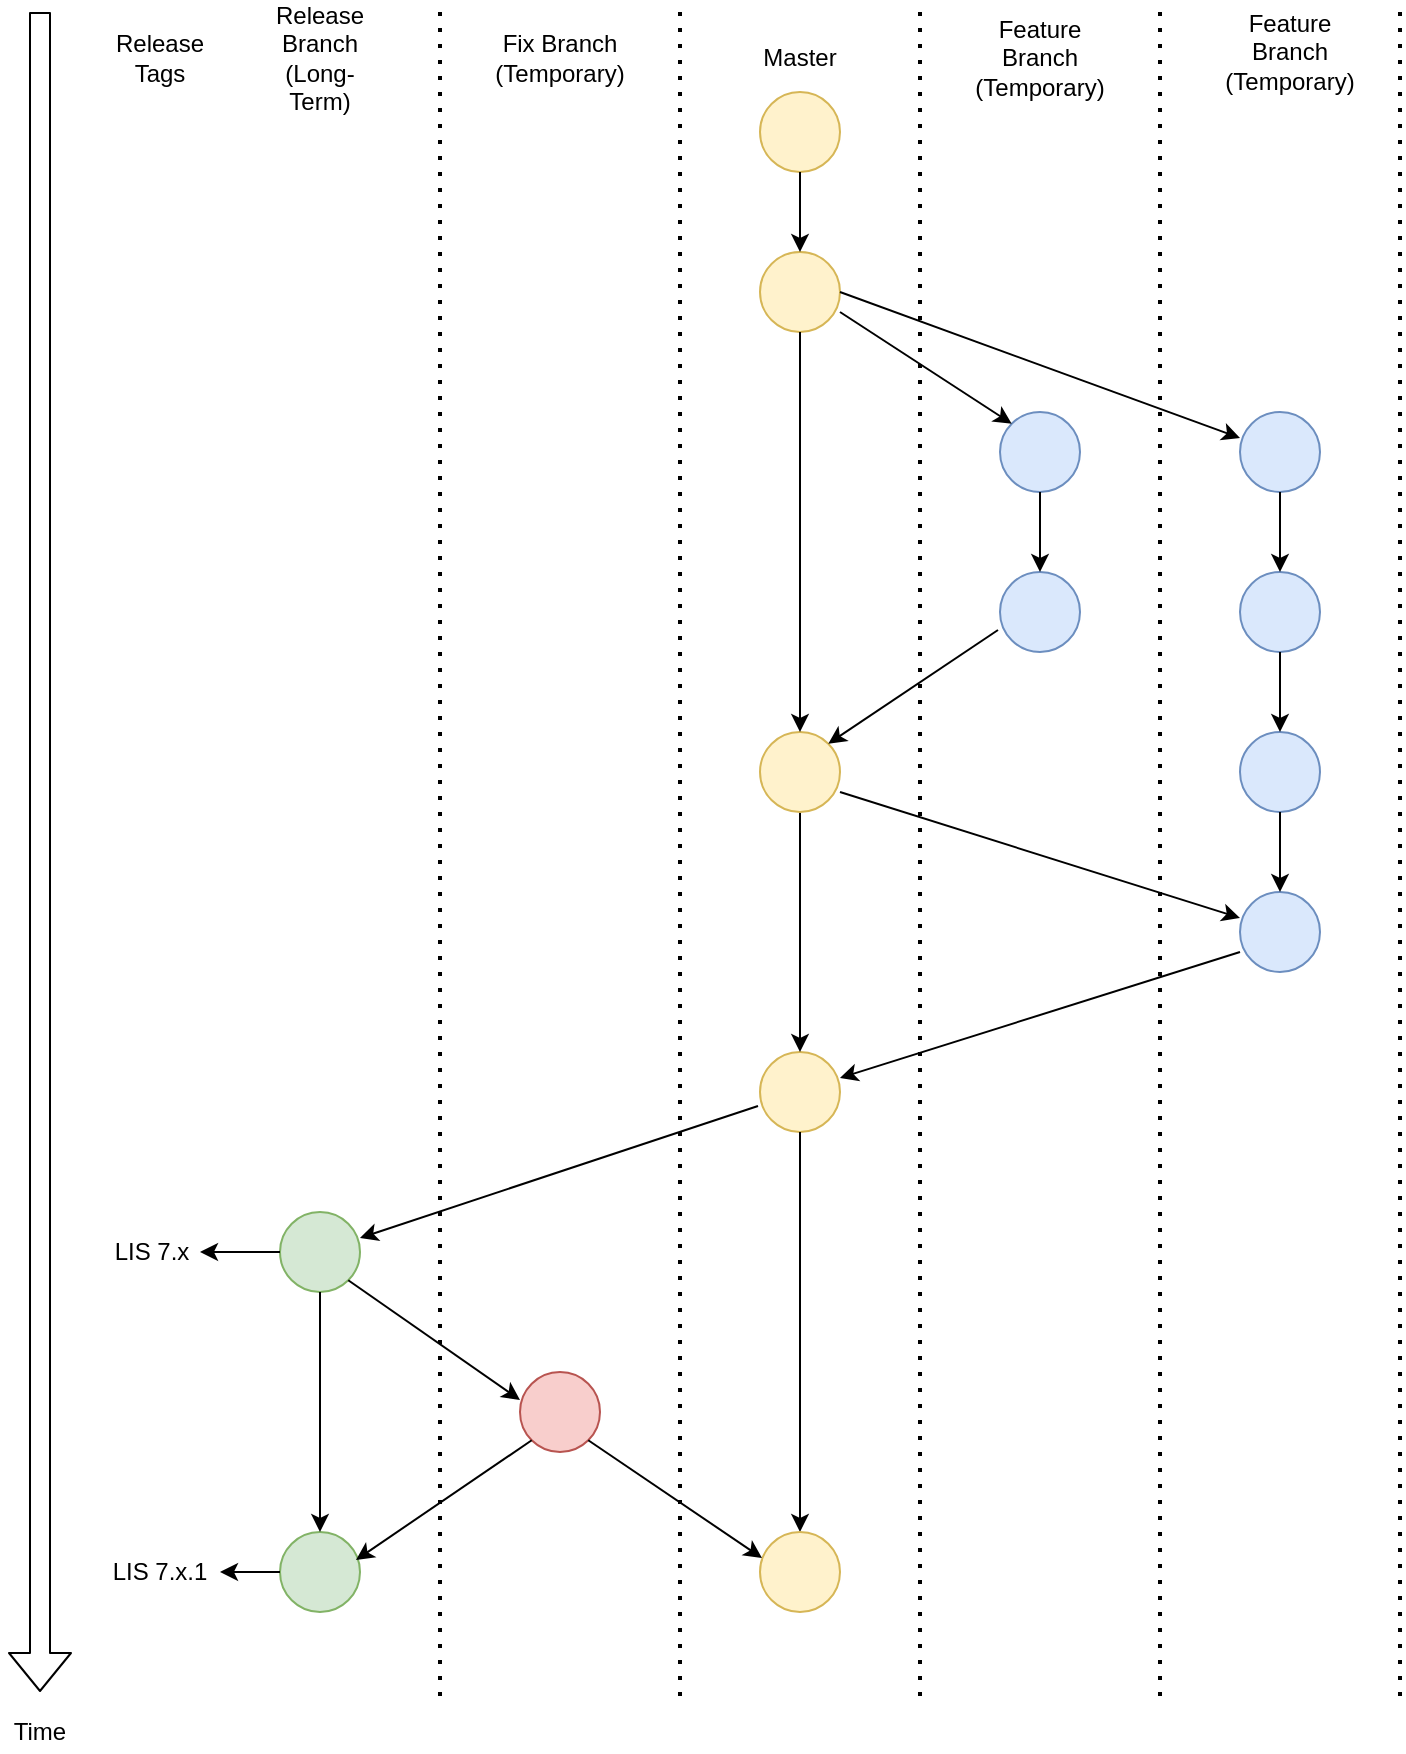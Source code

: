 <mxfile version="14.9.3" type="device"><diagram id="zTFEWpy3qW7CQAIHSeds" name="Page-1"><mxGraphModel dx="974" dy="496" grid="1" gridSize="10" guides="1" tooltips="1" connect="1" arrows="1" fold="1" page="1" pageScale="1" pageWidth="850" pageHeight="1100" math="0" shadow="0"><root><mxCell id="0"/><mxCell id="1" parent="0"/><mxCell id="1DyeuNXRVK-pLFqoDSZ0-1" value="" style="ellipse;whiteSpace=wrap;html=1;aspect=fixed;fillColor=#fff2cc;strokeColor=#d6b656;" parent="1" vertex="1"><mxGeometry x="480" y="80" width="40" height="40" as="geometry"/></mxCell><mxCell id="1DyeuNXRVK-pLFqoDSZ0-2" value="" style="ellipse;whiteSpace=wrap;html=1;aspect=fixed;fillColor=#fff2cc;strokeColor=#d6b656;" parent="1" vertex="1"><mxGeometry x="480" y="160" width="40" height="40" as="geometry"/></mxCell><mxCell id="1DyeuNXRVK-pLFqoDSZ0-5" value="" style="ellipse;whiteSpace=wrap;html=1;aspect=fixed;fillColor=#fff2cc;strokeColor=#d6b656;" parent="1" vertex="1"><mxGeometry x="480" y="560" width="40" height="40" as="geometry"/></mxCell><mxCell id="1DyeuNXRVK-pLFqoDSZ0-6" value="" style="ellipse;whiteSpace=wrap;html=1;aspect=fixed;fillColor=#dae8fc;strokeColor=#6c8ebf;" parent="1" vertex="1"><mxGeometry x="600" y="240" width="40" height="40" as="geometry"/></mxCell><mxCell id="1DyeuNXRVK-pLFqoDSZ0-8" value="" style="ellipse;whiteSpace=wrap;html=1;aspect=fixed;fillColor=#dae8fc;strokeColor=#6c8ebf;" parent="1" vertex="1"><mxGeometry x="600" y="320" width="40" height="40" as="geometry"/></mxCell><mxCell id="1DyeuNXRVK-pLFqoDSZ0-23" value="" style="ellipse;whiteSpace=wrap;html=1;aspect=fixed;fillColor=#d5e8d4;strokeColor=#82b366;" parent="1" vertex="1"><mxGeometry x="240" y="640" width="40" height="40" as="geometry"/></mxCell><mxCell id="1DyeuNXRVK-pLFqoDSZ0-26" value="" style="ellipse;whiteSpace=wrap;html=1;aspect=fixed;fillColor=#d5e8d4;strokeColor=#82b366;" parent="1" vertex="1"><mxGeometry x="240" y="800" width="40" height="40" as="geometry"/></mxCell><mxCell id="1DyeuNXRVK-pLFqoDSZ0-30" value="" style="endArrow=classic;html=1;exitX=0.5;exitY=1;exitDx=0;exitDy=0;entryX=0.5;entryY=0;entryDx=0;entryDy=0;" parent="1" source="1DyeuNXRVK-pLFqoDSZ0-1" target="1DyeuNXRVK-pLFqoDSZ0-2" edge="1"><mxGeometry width="50" height="50" relative="1" as="geometry"><mxPoint x="550" y="153" as="sourcePoint"/><mxPoint x="600" y="103" as="targetPoint"/></mxGeometry></mxCell><mxCell id="1DyeuNXRVK-pLFqoDSZ0-31" value="" style="endArrow=classic;html=1;entryX=0;entryY=0;entryDx=0;entryDy=0;" parent="1" target="1DyeuNXRVK-pLFqoDSZ0-6" edge="1"><mxGeometry width="50" height="50" relative="1" as="geometry"><mxPoint x="520" y="190" as="sourcePoint"/><mxPoint x="590" y="143" as="targetPoint"/></mxGeometry></mxCell><mxCell id="1DyeuNXRVK-pLFqoDSZ0-34" value="" style="endArrow=classic;html=1;exitX=0.5;exitY=1;exitDx=0;exitDy=0;entryX=0.5;entryY=0;entryDx=0;entryDy=0;" parent="1" source="1DyeuNXRVK-pLFqoDSZ0-6" target="1DyeuNXRVK-pLFqoDSZ0-8" edge="1"><mxGeometry width="50" height="50" relative="1" as="geometry"><mxPoint x="320" y="263" as="sourcePoint"/><mxPoint x="370" y="213" as="targetPoint"/></mxGeometry></mxCell><mxCell id="1DyeuNXRVK-pLFqoDSZ0-41" value="" style="endArrow=classic;html=1;exitX=-0.025;exitY=0.675;exitDx=0;exitDy=0;entryX=1;entryY=0.325;entryDx=0;entryDy=0;entryPerimeter=0;exitPerimeter=0;" parent="1" source="1DyeuNXRVK-pLFqoDSZ0-5" target="1DyeuNXRVK-pLFqoDSZ0-23" edge="1"><mxGeometry width="50" height="50" relative="1" as="geometry"><mxPoint x="480" y="663" as="sourcePoint"/><mxPoint x="360" y="673" as="targetPoint"/></mxGeometry></mxCell><mxCell id="1DyeuNXRVK-pLFqoDSZ0-47" value="" style="endArrow=classic;html=1;exitX=0.5;exitY=1;exitDx=0;exitDy=0;entryX=0.5;entryY=0;entryDx=0;entryDy=0;" parent="1" source="1DyeuNXRVK-pLFqoDSZ0-23" target="1DyeuNXRVK-pLFqoDSZ0-26" edge="1"><mxGeometry width="50" height="50" relative="1" as="geometry"><mxPoint x="260" y="923" as="sourcePoint"/><mxPoint x="370" y="903" as="targetPoint"/></mxGeometry></mxCell><mxCell id="1DyeuNXRVK-pLFqoDSZ0-50" value="" style="endArrow=classic;html=1;exitX=0.5;exitY=1;exitDx=0;exitDy=0;entryX=0.5;entryY=0;entryDx=0;entryDy=0;" parent="1" source="1DyeuNXRVK-pLFqoDSZ0-5" target="1DyeuNXRVK-pLFqoDSZ0-54" edge="1"><mxGeometry width="50" height="50" relative="1" as="geometry"><mxPoint x="500" y="683" as="sourcePoint"/><mxPoint x="500" y="963" as="targetPoint"/></mxGeometry></mxCell><mxCell id="1DyeuNXRVK-pLFqoDSZ0-51" value="" style="ellipse;whiteSpace=wrap;html=1;aspect=fixed;fillColor=#f8cecc;strokeColor=#b85450;" parent="1" vertex="1"><mxGeometry x="360" y="720" width="40" height="40" as="geometry"/></mxCell><mxCell id="1DyeuNXRVK-pLFqoDSZ0-52" value="" style="endArrow=classic;html=1;exitX=1;exitY=1;exitDx=0;exitDy=0;entryX=0;entryY=0.35;entryDx=0;entryDy=0;entryPerimeter=0;" parent="1" source="1DyeuNXRVK-pLFqoDSZ0-23" target="1DyeuNXRVK-pLFqoDSZ0-51" edge="1"><mxGeometry width="50" height="50" relative="1" as="geometry"><mxPoint x="274.142" y="917.142" as="sourcePoint"/><mxPoint x="356" y="732" as="targetPoint"/></mxGeometry></mxCell><mxCell id="1DyeuNXRVK-pLFqoDSZ0-54" value="" style="ellipse;whiteSpace=wrap;html=1;aspect=fixed;fillColor=#fff2cc;strokeColor=#d6b656;" parent="1" vertex="1"><mxGeometry x="480" y="800" width="40" height="40" as="geometry"/></mxCell><mxCell id="1DyeuNXRVK-pLFqoDSZ0-55" value="" style="endArrow=classic;html=1;exitX=1;exitY=1;exitDx=0;exitDy=0;entryX=0.025;entryY=0.325;entryDx=0;entryDy=0;entryPerimeter=0;" parent="1" source="1DyeuNXRVK-pLFqoDSZ0-51" target="1DyeuNXRVK-pLFqoDSZ0-54" edge="1"><mxGeometry width="50" height="50" relative="1" as="geometry"><mxPoint x="320" y="983" as="sourcePoint"/><mxPoint x="490" y="813" as="targetPoint"/></mxGeometry></mxCell><mxCell id="1DyeuNXRVK-pLFqoDSZ0-58" value="Master" style="text;html=1;strokeColor=none;fillColor=none;align=center;verticalAlign=middle;whiteSpace=wrap;rounded=0;" parent="1" vertex="1"><mxGeometry x="480" y="53" width="40" height="20" as="geometry"/></mxCell><mxCell id="1DyeuNXRVK-pLFqoDSZ0-59" value="Feature Branch&lt;br&gt;(Temporary)" style="text;html=1;strokeColor=none;fillColor=none;align=center;verticalAlign=middle;whiteSpace=wrap;rounded=0;" parent="1" vertex="1"><mxGeometry x="595" y="53" width="50" height="20" as="geometry"/></mxCell><mxCell id="1DyeuNXRVK-pLFqoDSZ0-60" value="Fix Branch (Temporary)" style="text;html=1;strokeColor=none;fillColor=none;align=center;verticalAlign=middle;whiteSpace=wrap;rounded=0;" parent="1" vertex="1"><mxGeometry x="355" y="53" width="50" height="20" as="geometry"/></mxCell><mxCell id="1DyeuNXRVK-pLFqoDSZ0-64" value="Release Branch (Long-Term)" style="text;html=1;strokeColor=none;fillColor=none;align=center;verticalAlign=middle;whiteSpace=wrap;rounded=0;" parent="1" vertex="1"><mxGeometry x="235" y="53" width="50" height="20" as="geometry"/></mxCell><mxCell id="1DyeuNXRVK-pLFqoDSZ0-66" value="" style="endArrow=classic;html=1;exitX=0;exitY=1;exitDx=0;exitDy=0;entryX=0.95;entryY=0.35;entryDx=0;entryDy=0;entryPerimeter=0;" parent="1" source="1DyeuNXRVK-pLFqoDSZ0-51" target="1DyeuNXRVK-pLFqoDSZ0-26" edge="1"><mxGeometry width="50" height="50" relative="1" as="geometry"><mxPoint x="410" y="550" as="sourcePoint"/><mxPoint x="460" y="500" as="targetPoint"/></mxGeometry></mxCell><mxCell id="1DyeuNXRVK-pLFqoDSZ0-69" value="" style="endArrow=none;dashed=1;html=1;dashPattern=1 3;strokeWidth=2;" parent="1" edge="1"><mxGeometry width="50" height="50" relative="1" as="geometry"><mxPoint x="560" y="882" as="sourcePoint"/><mxPoint x="560" y="40" as="targetPoint"/></mxGeometry></mxCell><mxCell id="1DyeuNXRVK-pLFqoDSZ0-70" value="" style="endArrow=none;dashed=1;html=1;dashPattern=1 3;strokeWidth=2;" parent="1" edge="1"><mxGeometry width="50" height="50" relative="1" as="geometry"><mxPoint x="320" y="882" as="sourcePoint"/><mxPoint x="320" y="40" as="targetPoint"/></mxGeometry></mxCell><mxCell id="1DyeuNXRVK-pLFqoDSZ0-72" value="" style="endArrow=none;dashed=1;html=1;dashPattern=1 3;strokeWidth=2;" parent="1" edge="1"><mxGeometry width="50" height="50" relative="1" as="geometry"><mxPoint x="440" y="882" as="sourcePoint"/><mxPoint x="440" y="40" as="targetPoint"/></mxGeometry></mxCell><mxCell id="1DyeuNXRVK-pLFqoDSZ0-75" value="Time" style="text;html=1;strokeColor=none;fillColor=none;align=center;verticalAlign=middle;whiteSpace=wrap;rounded=0;" parent="1" vertex="1"><mxGeometry x="100" y="890" width="40" height="20" as="geometry"/></mxCell><mxCell id="1DyeuNXRVK-pLFqoDSZ0-78" value="" style="shape=flexArrow;endArrow=classic;html=1;" parent="1" edge="1"><mxGeometry width="50" height="50" relative="1" as="geometry"><mxPoint x="120" y="40" as="sourcePoint"/><mxPoint x="120" y="880" as="targetPoint"/></mxGeometry></mxCell><mxCell id="1DyeuNXRVK-pLFqoDSZ0-80" value="LIS 7.x.1" style="text;html=1;strokeColor=none;fillColor=none;align=center;verticalAlign=middle;whiteSpace=wrap;rounded=0;" parent="1" vertex="1"><mxGeometry x="150" y="810" width="60" height="20" as="geometry"/></mxCell><mxCell id="4GaZxwQwqQgJ384cXdj0-1" value="" style="endArrow=none;dashed=1;html=1;dashPattern=1 3;strokeWidth=2;" edge="1" parent="1"><mxGeometry width="50" height="50" relative="1" as="geometry"><mxPoint x="680" y="882" as="sourcePoint"/><mxPoint x="680" y="40" as="targetPoint"/></mxGeometry></mxCell><mxCell id="4GaZxwQwqQgJ384cXdj0-2" value="Release Tags" style="text;html=1;strokeColor=none;fillColor=none;align=center;verticalAlign=middle;whiteSpace=wrap;rounded=0;" vertex="1" parent="1"><mxGeometry x="155" y="53" width="50" height="20" as="geometry"/></mxCell><mxCell id="4GaZxwQwqQgJ384cXdj0-3" value="Feature Branch&lt;br&gt;(Temporary)" style="text;html=1;strokeColor=none;fillColor=none;align=center;verticalAlign=middle;whiteSpace=wrap;rounded=0;" vertex="1" parent="1"><mxGeometry x="720" y="50" width="50" height="20" as="geometry"/></mxCell><mxCell id="4GaZxwQwqQgJ384cXdj0-4" value="" style="endArrow=none;dashed=1;html=1;dashPattern=1 3;strokeWidth=2;" edge="1" parent="1"><mxGeometry width="50" height="50" relative="1" as="geometry"><mxPoint x="800" y="882" as="sourcePoint"/><mxPoint x="800" y="40" as="targetPoint"/></mxGeometry></mxCell><mxCell id="4GaZxwQwqQgJ384cXdj0-5" value="" style="ellipse;whiteSpace=wrap;html=1;aspect=fixed;fillColor=#dae8fc;strokeColor=#6c8ebf;" vertex="1" parent="1"><mxGeometry x="720" y="240" width="40" height="40" as="geometry"/></mxCell><mxCell id="4GaZxwQwqQgJ384cXdj0-6" value="" style="ellipse;whiteSpace=wrap;html=1;aspect=fixed;fillColor=#dae8fc;strokeColor=#6c8ebf;" vertex="1" parent="1"><mxGeometry x="720" y="320" width="40" height="40" as="geometry"/></mxCell><mxCell id="4GaZxwQwqQgJ384cXdj0-7" value="" style="ellipse;whiteSpace=wrap;html=1;aspect=fixed;fillColor=#dae8fc;strokeColor=#6c8ebf;" vertex="1" parent="1"><mxGeometry x="720" y="400" width="40" height="40" as="geometry"/></mxCell><mxCell id="4GaZxwQwqQgJ384cXdj0-8" value="" style="ellipse;whiteSpace=wrap;html=1;aspect=fixed;fillColor=#dae8fc;strokeColor=#6c8ebf;" vertex="1" parent="1"><mxGeometry x="720" y="480" width="40" height="40" as="geometry"/></mxCell><mxCell id="4GaZxwQwqQgJ384cXdj0-14" style="edgeStyle=orthogonalEdgeStyle;rounded=0;orthogonalLoop=1;jettySize=auto;html=1;exitX=0.5;exitY=1;exitDx=0;exitDy=0;entryX=0.5;entryY=0;entryDx=0;entryDy=0;" edge="1" parent="1" source="4GaZxwQwqQgJ384cXdj0-9" target="1DyeuNXRVK-pLFqoDSZ0-5"><mxGeometry relative="1" as="geometry"/></mxCell><mxCell id="4GaZxwQwqQgJ384cXdj0-9" value="" style="ellipse;whiteSpace=wrap;html=1;aspect=fixed;fillColor=#fff2cc;strokeColor=#d6b656;" vertex="1" parent="1"><mxGeometry x="480" y="400" width="40" height="40" as="geometry"/></mxCell><mxCell id="4GaZxwQwqQgJ384cXdj0-10" value="" style="endArrow=classic;html=1;exitX=-0.025;exitY=0.725;exitDx=0;exitDy=0;exitPerimeter=0;entryX=1;entryY=0;entryDx=0;entryDy=0;" edge="1" parent="1" source="1DyeuNXRVK-pLFqoDSZ0-8" target="4GaZxwQwqQgJ384cXdj0-9"><mxGeometry width="50" height="50" relative="1" as="geometry"><mxPoint x="610" y="480" as="sourcePoint"/><mxPoint x="660" y="430" as="targetPoint"/></mxGeometry></mxCell><mxCell id="4GaZxwQwqQgJ384cXdj0-11" value="" style="endArrow=classic;html=1;entryX=0;entryY=0.325;entryDx=0;entryDy=0;entryPerimeter=0;" edge="1" parent="1" target="4GaZxwQwqQgJ384cXdj0-8"><mxGeometry width="50" height="50" relative="1" as="geometry"><mxPoint x="520" y="430" as="sourcePoint"/><mxPoint x="524.142" y="415.858" as="targetPoint"/></mxGeometry></mxCell><mxCell id="4GaZxwQwqQgJ384cXdj0-12" value="" style="endArrow=classic;html=1;exitX=0.5;exitY=1;exitDx=0;exitDy=0;entryX=0.5;entryY=0;entryDx=0;entryDy=0;" edge="1" parent="1" source="1DyeuNXRVK-pLFqoDSZ0-2" target="4GaZxwQwqQgJ384cXdj0-9"><mxGeometry width="50" height="50" relative="1" as="geometry"><mxPoint x="610" y="480" as="sourcePoint"/><mxPoint x="660" y="430" as="targetPoint"/></mxGeometry></mxCell><mxCell id="4GaZxwQwqQgJ384cXdj0-13" value="" style="endArrow=classic;html=1;exitX=1;exitY=0.5;exitDx=0;exitDy=0;entryX=0;entryY=0.325;entryDx=0;entryDy=0;entryPerimeter=0;" edge="1" parent="1" source="1DyeuNXRVK-pLFqoDSZ0-2" target="4GaZxwQwqQgJ384cXdj0-5"><mxGeometry width="50" height="50" relative="1" as="geometry"><mxPoint x="550" y="170" as="sourcePoint"/><mxPoint x="600" y="120" as="targetPoint"/></mxGeometry></mxCell><mxCell id="4GaZxwQwqQgJ384cXdj0-16" value="" style="endArrow=classic;html=1;exitX=0.5;exitY=1;exitDx=0;exitDy=0;entryX=0.5;entryY=0;entryDx=0;entryDy=0;" edge="1" parent="1" source="4GaZxwQwqQgJ384cXdj0-5" target="4GaZxwQwqQgJ384cXdj0-6"><mxGeometry width="50" height="50" relative="1" as="geometry"><mxPoint x="610" y="480" as="sourcePoint"/><mxPoint x="660" y="430" as="targetPoint"/></mxGeometry></mxCell><mxCell id="4GaZxwQwqQgJ384cXdj0-17" value="" style="endArrow=classic;html=1;exitX=0.5;exitY=1;exitDx=0;exitDy=0;entryX=0.5;entryY=0;entryDx=0;entryDy=0;" edge="1" parent="1" source="4GaZxwQwqQgJ384cXdj0-6" target="4GaZxwQwqQgJ384cXdj0-7"><mxGeometry width="50" height="50" relative="1" as="geometry"><mxPoint x="610" y="480" as="sourcePoint"/><mxPoint x="660" y="430" as="targetPoint"/></mxGeometry></mxCell><mxCell id="4GaZxwQwqQgJ384cXdj0-18" value="" style="endArrow=classic;html=1;exitX=0.5;exitY=1;exitDx=0;exitDy=0;entryX=0.5;entryY=0;entryDx=0;entryDy=0;" edge="1" parent="1" source="4GaZxwQwqQgJ384cXdj0-7" target="4GaZxwQwqQgJ384cXdj0-8"><mxGeometry width="50" height="50" relative="1" as="geometry"><mxPoint x="610" y="480" as="sourcePoint"/><mxPoint x="660" y="430" as="targetPoint"/></mxGeometry></mxCell><mxCell id="4GaZxwQwqQgJ384cXdj0-19" value="" style="endArrow=classic;html=1;entryX=1;entryY=0.325;entryDx=0;entryDy=0;entryPerimeter=0;" edge="1" parent="1" target="1DyeuNXRVK-pLFqoDSZ0-5"><mxGeometry width="50" height="50" relative="1" as="geometry"><mxPoint x="720" y="510" as="sourcePoint"/><mxPoint x="660" y="430" as="targetPoint"/></mxGeometry></mxCell><mxCell id="4GaZxwQwqQgJ384cXdj0-27" value="LIS 7.x" style="text;html=1;strokeColor=none;fillColor=none;align=center;verticalAlign=middle;whiteSpace=wrap;rounded=0;" vertex="1" parent="1"><mxGeometry x="146" y="650" width="60" height="20" as="geometry"/></mxCell><mxCell id="4GaZxwQwqQgJ384cXdj0-31" value="" style="endArrow=classic;html=1;exitX=0;exitY=0.5;exitDx=0;exitDy=0;" edge="1" parent="1" source="1DyeuNXRVK-pLFqoDSZ0-23"><mxGeometry width="50" height="50" relative="1" as="geometry"><mxPoint x="220" y="620" as="sourcePoint"/><mxPoint x="200" y="660" as="targetPoint"/></mxGeometry></mxCell><mxCell id="4GaZxwQwqQgJ384cXdj0-34" value="" style="endArrow=classic;html=1;exitX=0;exitY=0.5;exitDx=0;exitDy=0;" edge="1" parent="1" source="1DyeuNXRVK-pLFqoDSZ0-26"><mxGeometry width="50" height="50" relative="1" as="geometry"><mxPoint x="220" y="780" as="sourcePoint"/><mxPoint x="210" y="820" as="targetPoint"/></mxGeometry></mxCell></root></mxGraphModel></diagram></mxfile>
